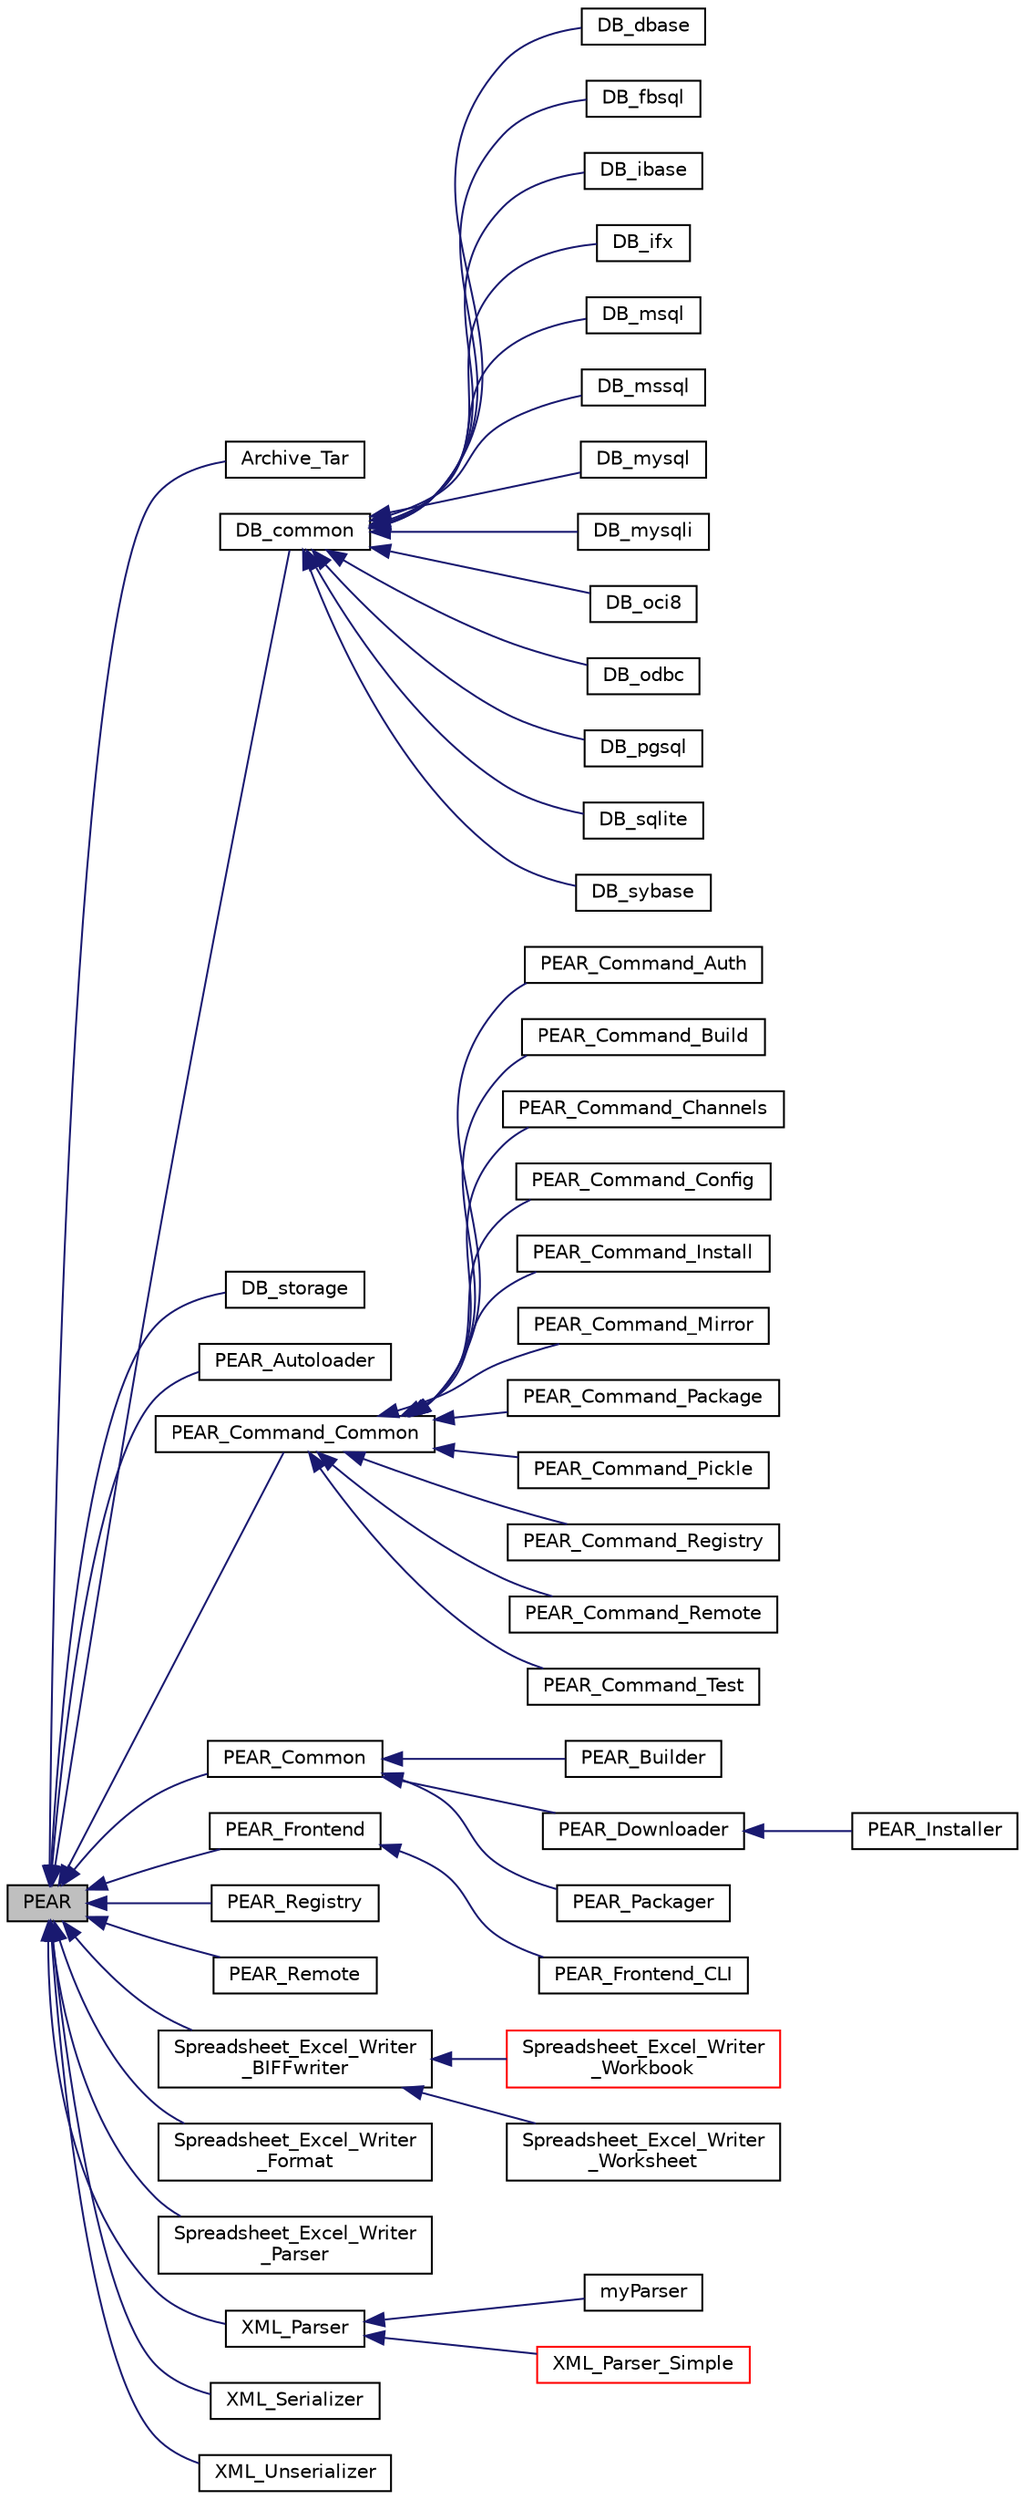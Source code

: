 digraph "PEAR"
{
 // LATEX_PDF_SIZE
  edge [fontname="Helvetica",fontsize="10",labelfontname="Helvetica",labelfontsize="10"];
  node [fontname="Helvetica",fontsize="10",shape=record];
  rankdir="LR";
  Node1 [label="PEAR",height=0.2,width=0.4,color="black", fillcolor="grey75", style="filled", fontcolor="black",tooltip=" "];
  Node1 -> Node2 [dir="back",color="midnightblue",fontsize="10",style="solid",fontname="Helvetica"];
  Node2 [label="Archive_Tar",height=0.2,width=0.4,color="black", fillcolor="white", style="filled",URL="$classArchive__Tar.html",tooltip=" "];
  Node1 -> Node3 [dir="back",color="midnightblue",fontsize="10",style="solid",fontname="Helvetica"];
  Node3 [label="DB_common",height=0.2,width=0.4,color="black", fillcolor="white", style="filled",URL="$classDB__common.html",tooltip=" "];
  Node3 -> Node4 [dir="back",color="midnightblue",fontsize="10",style="solid",fontname="Helvetica"];
  Node4 [label="DB_dbase",height=0.2,width=0.4,color="black", fillcolor="white", style="filled",URL="$classDB__dbase.html",tooltip=" "];
  Node3 -> Node5 [dir="back",color="midnightblue",fontsize="10",style="solid",fontname="Helvetica"];
  Node5 [label="DB_fbsql",height=0.2,width=0.4,color="black", fillcolor="white", style="filled",URL="$classDB__fbsql.html",tooltip=" "];
  Node3 -> Node6 [dir="back",color="midnightblue",fontsize="10",style="solid",fontname="Helvetica"];
  Node6 [label="DB_ibase",height=0.2,width=0.4,color="black", fillcolor="white", style="filled",URL="$classDB__ibase.html",tooltip=" "];
  Node3 -> Node7 [dir="back",color="midnightblue",fontsize="10",style="solid",fontname="Helvetica"];
  Node7 [label="DB_ifx",height=0.2,width=0.4,color="black", fillcolor="white", style="filled",URL="$classDB__ifx.html",tooltip=" "];
  Node3 -> Node8 [dir="back",color="midnightblue",fontsize="10",style="solid",fontname="Helvetica"];
  Node8 [label="DB_msql",height=0.2,width=0.4,color="black", fillcolor="white", style="filled",URL="$classDB__msql.html",tooltip=" "];
  Node3 -> Node9 [dir="back",color="midnightblue",fontsize="10",style="solid",fontname="Helvetica"];
  Node9 [label="DB_mssql",height=0.2,width=0.4,color="black", fillcolor="white", style="filled",URL="$classDB__mssql.html",tooltip=" "];
  Node3 -> Node10 [dir="back",color="midnightblue",fontsize="10",style="solid",fontname="Helvetica"];
  Node10 [label="DB_mysql",height=0.2,width=0.4,color="black", fillcolor="white", style="filled",URL="$classDB__mysql.html",tooltip=" "];
  Node3 -> Node11 [dir="back",color="midnightblue",fontsize="10",style="solid",fontname="Helvetica"];
  Node11 [label="DB_mysqli",height=0.2,width=0.4,color="black", fillcolor="white", style="filled",URL="$classDB__mysqli.html",tooltip=" "];
  Node3 -> Node12 [dir="back",color="midnightblue",fontsize="10",style="solid",fontname="Helvetica"];
  Node12 [label="DB_oci8",height=0.2,width=0.4,color="black", fillcolor="white", style="filled",URL="$classDB__oci8.html",tooltip=" "];
  Node3 -> Node13 [dir="back",color="midnightblue",fontsize="10",style="solid",fontname="Helvetica"];
  Node13 [label="DB_odbc",height=0.2,width=0.4,color="black", fillcolor="white", style="filled",URL="$classDB__odbc.html",tooltip=" "];
  Node3 -> Node14 [dir="back",color="midnightblue",fontsize="10",style="solid",fontname="Helvetica"];
  Node14 [label="DB_pgsql",height=0.2,width=0.4,color="black", fillcolor="white", style="filled",URL="$classDB__pgsql.html",tooltip=" "];
  Node3 -> Node15 [dir="back",color="midnightblue",fontsize="10",style="solid",fontname="Helvetica"];
  Node15 [label="DB_sqlite",height=0.2,width=0.4,color="black", fillcolor="white", style="filled",URL="$classDB__sqlite.html",tooltip=" "];
  Node3 -> Node16 [dir="back",color="midnightblue",fontsize="10",style="solid",fontname="Helvetica"];
  Node16 [label="DB_sybase",height=0.2,width=0.4,color="black", fillcolor="white", style="filled",URL="$classDB__sybase.html",tooltip=" "];
  Node1 -> Node17 [dir="back",color="midnightblue",fontsize="10",style="solid",fontname="Helvetica"];
  Node17 [label="DB_storage",height=0.2,width=0.4,color="black", fillcolor="white", style="filled",URL="$classDB__storage.html",tooltip=" "];
  Node1 -> Node18 [dir="back",color="midnightblue",fontsize="10",style="solid",fontname="Helvetica"];
  Node18 [label="PEAR_Autoloader",height=0.2,width=0.4,color="black", fillcolor="white", style="filled",URL="$classPEAR__Autoloader.html",tooltip=" "];
  Node1 -> Node19 [dir="back",color="midnightblue",fontsize="10",style="solid",fontname="Helvetica"];
  Node19 [label="PEAR_Command_Common",height=0.2,width=0.4,color="black", fillcolor="white", style="filled",URL="$classPEAR__Command__Common.html",tooltip=" "];
  Node19 -> Node20 [dir="back",color="midnightblue",fontsize="10",style="solid",fontname="Helvetica"];
  Node20 [label="PEAR_Command_Auth",height=0.2,width=0.4,color="black", fillcolor="white", style="filled",URL="$classPEAR__Command__Auth.html",tooltip=" "];
  Node19 -> Node21 [dir="back",color="midnightblue",fontsize="10",style="solid",fontname="Helvetica"];
  Node21 [label="PEAR_Command_Build",height=0.2,width=0.4,color="black", fillcolor="white", style="filled",URL="$classPEAR__Command__Build.html",tooltip=" "];
  Node19 -> Node22 [dir="back",color="midnightblue",fontsize="10",style="solid",fontname="Helvetica"];
  Node22 [label="PEAR_Command_Channels",height=0.2,width=0.4,color="black", fillcolor="white", style="filled",URL="$classPEAR__Command__Channels.html",tooltip=" "];
  Node19 -> Node23 [dir="back",color="midnightblue",fontsize="10",style="solid",fontname="Helvetica"];
  Node23 [label="PEAR_Command_Config",height=0.2,width=0.4,color="black", fillcolor="white", style="filled",URL="$classPEAR__Command__Config.html",tooltip=" "];
  Node19 -> Node24 [dir="back",color="midnightblue",fontsize="10",style="solid",fontname="Helvetica"];
  Node24 [label="PEAR_Command_Install",height=0.2,width=0.4,color="black", fillcolor="white", style="filled",URL="$classPEAR__Command__Install.html",tooltip=" "];
  Node19 -> Node25 [dir="back",color="midnightblue",fontsize="10",style="solid",fontname="Helvetica"];
  Node25 [label="PEAR_Command_Mirror",height=0.2,width=0.4,color="black", fillcolor="white", style="filled",URL="$classPEAR__Command__Mirror.html",tooltip=" "];
  Node19 -> Node26 [dir="back",color="midnightblue",fontsize="10",style="solid",fontname="Helvetica"];
  Node26 [label="PEAR_Command_Package",height=0.2,width=0.4,color="black", fillcolor="white", style="filled",URL="$classPEAR__Command__Package.html",tooltip=" "];
  Node19 -> Node27 [dir="back",color="midnightblue",fontsize="10",style="solid",fontname="Helvetica"];
  Node27 [label="PEAR_Command_Pickle",height=0.2,width=0.4,color="black", fillcolor="white", style="filled",URL="$classPEAR__Command__Pickle.html",tooltip=" "];
  Node19 -> Node28 [dir="back",color="midnightblue",fontsize="10",style="solid",fontname="Helvetica"];
  Node28 [label="PEAR_Command_Registry",height=0.2,width=0.4,color="black", fillcolor="white", style="filled",URL="$classPEAR__Command__Registry.html",tooltip=" "];
  Node19 -> Node29 [dir="back",color="midnightblue",fontsize="10",style="solid",fontname="Helvetica"];
  Node29 [label="PEAR_Command_Remote",height=0.2,width=0.4,color="black", fillcolor="white", style="filled",URL="$classPEAR__Command__Remote.html",tooltip=" "];
  Node19 -> Node30 [dir="back",color="midnightblue",fontsize="10",style="solid",fontname="Helvetica"];
  Node30 [label="PEAR_Command_Test",height=0.2,width=0.4,color="black", fillcolor="white", style="filled",URL="$classPEAR__Command__Test.html",tooltip=" "];
  Node1 -> Node31 [dir="back",color="midnightblue",fontsize="10",style="solid",fontname="Helvetica"];
  Node31 [label="PEAR_Common",height=0.2,width=0.4,color="black", fillcolor="white", style="filled",URL="$classPEAR__Common.html",tooltip=" "];
  Node31 -> Node32 [dir="back",color="midnightblue",fontsize="10",style="solid",fontname="Helvetica"];
  Node32 [label="PEAR_Builder",height=0.2,width=0.4,color="black", fillcolor="white", style="filled",URL="$classPEAR__Builder.html",tooltip=" "];
  Node31 -> Node33 [dir="back",color="midnightblue",fontsize="10",style="solid",fontname="Helvetica"];
  Node33 [label="PEAR_Downloader",height=0.2,width=0.4,color="black", fillcolor="white", style="filled",URL="$classPEAR__Downloader.html",tooltip=" "];
  Node33 -> Node34 [dir="back",color="midnightblue",fontsize="10",style="solid",fontname="Helvetica"];
  Node34 [label="PEAR_Installer",height=0.2,width=0.4,color="black", fillcolor="white", style="filled",URL="$classPEAR__Installer.html",tooltip=" "];
  Node31 -> Node35 [dir="back",color="midnightblue",fontsize="10",style="solid",fontname="Helvetica"];
  Node35 [label="PEAR_Packager",height=0.2,width=0.4,color="black", fillcolor="white", style="filled",URL="$classPEAR__Packager.html",tooltip=" "];
  Node1 -> Node36 [dir="back",color="midnightblue",fontsize="10",style="solid",fontname="Helvetica"];
  Node36 [label="PEAR_Frontend",height=0.2,width=0.4,color="black", fillcolor="white", style="filled",URL="$classPEAR__Frontend.html",tooltip=" "];
  Node36 -> Node37 [dir="back",color="midnightblue",fontsize="10",style="solid",fontname="Helvetica"];
  Node37 [label="PEAR_Frontend_CLI",height=0.2,width=0.4,color="black", fillcolor="white", style="filled",URL="$classPEAR__Frontend__CLI.html",tooltip=" "];
  Node1 -> Node38 [dir="back",color="midnightblue",fontsize="10",style="solid",fontname="Helvetica"];
  Node38 [label="PEAR_Registry",height=0.2,width=0.4,color="black", fillcolor="white", style="filled",URL="$classPEAR__Registry.html",tooltip=" "];
  Node1 -> Node39 [dir="back",color="midnightblue",fontsize="10",style="solid",fontname="Helvetica"];
  Node39 [label="PEAR_Remote",height=0.2,width=0.4,color="black", fillcolor="white", style="filled",URL="$classPEAR__Remote.html",tooltip=" "];
  Node1 -> Node40 [dir="back",color="midnightblue",fontsize="10",style="solid",fontname="Helvetica"];
  Node40 [label="Spreadsheet_Excel_Writer\l_BIFFwriter",height=0.2,width=0.4,color="black", fillcolor="white", style="filled",URL="$classSpreadsheet__Excel__Writer__BIFFwriter.html",tooltip=" "];
  Node40 -> Node41 [dir="back",color="midnightblue",fontsize="10",style="solid",fontname="Helvetica"];
  Node41 [label="Spreadsheet_Excel_Writer\l_Workbook",height=0.2,width=0.4,color="red", fillcolor="white", style="filled",URL="$classSpreadsheet__Excel__Writer__Workbook.html",tooltip=" "];
  Node40 -> Node43 [dir="back",color="midnightblue",fontsize="10",style="solid",fontname="Helvetica"];
  Node43 [label="Spreadsheet_Excel_Writer\l_Worksheet",height=0.2,width=0.4,color="black", fillcolor="white", style="filled",URL="$classSpreadsheet__Excel__Writer__Worksheet.html",tooltip=" "];
  Node1 -> Node44 [dir="back",color="midnightblue",fontsize="10",style="solid",fontname="Helvetica"];
  Node44 [label="Spreadsheet_Excel_Writer\l_Format",height=0.2,width=0.4,color="black", fillcolor="white", style="filled",URL="$classSpreadsheet__Excel__Writer__Format.html",tooltip=" "];
  Node1 -> Node45 [dir="back",color="midnightblue",fontsize="10",style="solid",fontname="Helvetica"];
  Node45 [label="Spreadsheet_Excel_Writer\l_Parser",height=0.2,width=0.4,color="black", fillcolor="white", style="filled",URL="$classSpreadsheet__Excel__Writer__Parser.html",tooltip=" "];
  Node1 -> Node46 [dir="back",color="midnightblue",fontsize="10",style="solid",fontname="Helvetica"];
  Node46 [label="XML_Parser",height=0.2,width=0.4,color="black", fillcolor="white", style="filled",URL="$classXML__Parser.html",tooltip=" "];
  Node46 -> Node47 [dir="back",color="midnightblue",fontsize="10",style="solid",fontname="Helvetica"];
  Node47 [label="myParser",height=0.2,width=0.4,color="black", fillcolor="white", style="filled",URL="$classmyParser.html",tooltip=" "];
  Node46 -> Node48 [dir="back",color="midnightblue",fontsize="10",style="solid",fontname="Helvetica"];
  Node48 [label="XML_Parser_Simple",height=0.2,width=0.4,color="red", fillcolor="white", style="filled",URL="$classXML__Parser__Simple.html",tooltip=" "];
  Node1 -> Node50 [dir="back",color="midnightblue",fontsize="10",style="solid",fontname="Helvetica"];
  Node50 [label="XML_Serializer",height=0.2,width=0.4,color="black", fillcolor="white", style="filled",URL="$classXML__Serializer.html",tooltip=" "];
  Node1 -> Node51 [dir="back",color="midnightblue",fontsize="10",style="solid",fontname="Helvetica"];
  Node51 [label="XML_Unserializer",height=0.2,width=0.4,color="black", fillcolor="white", style="filled",URL="$classXML__Unserializer.html",tooltip=" "];
}
